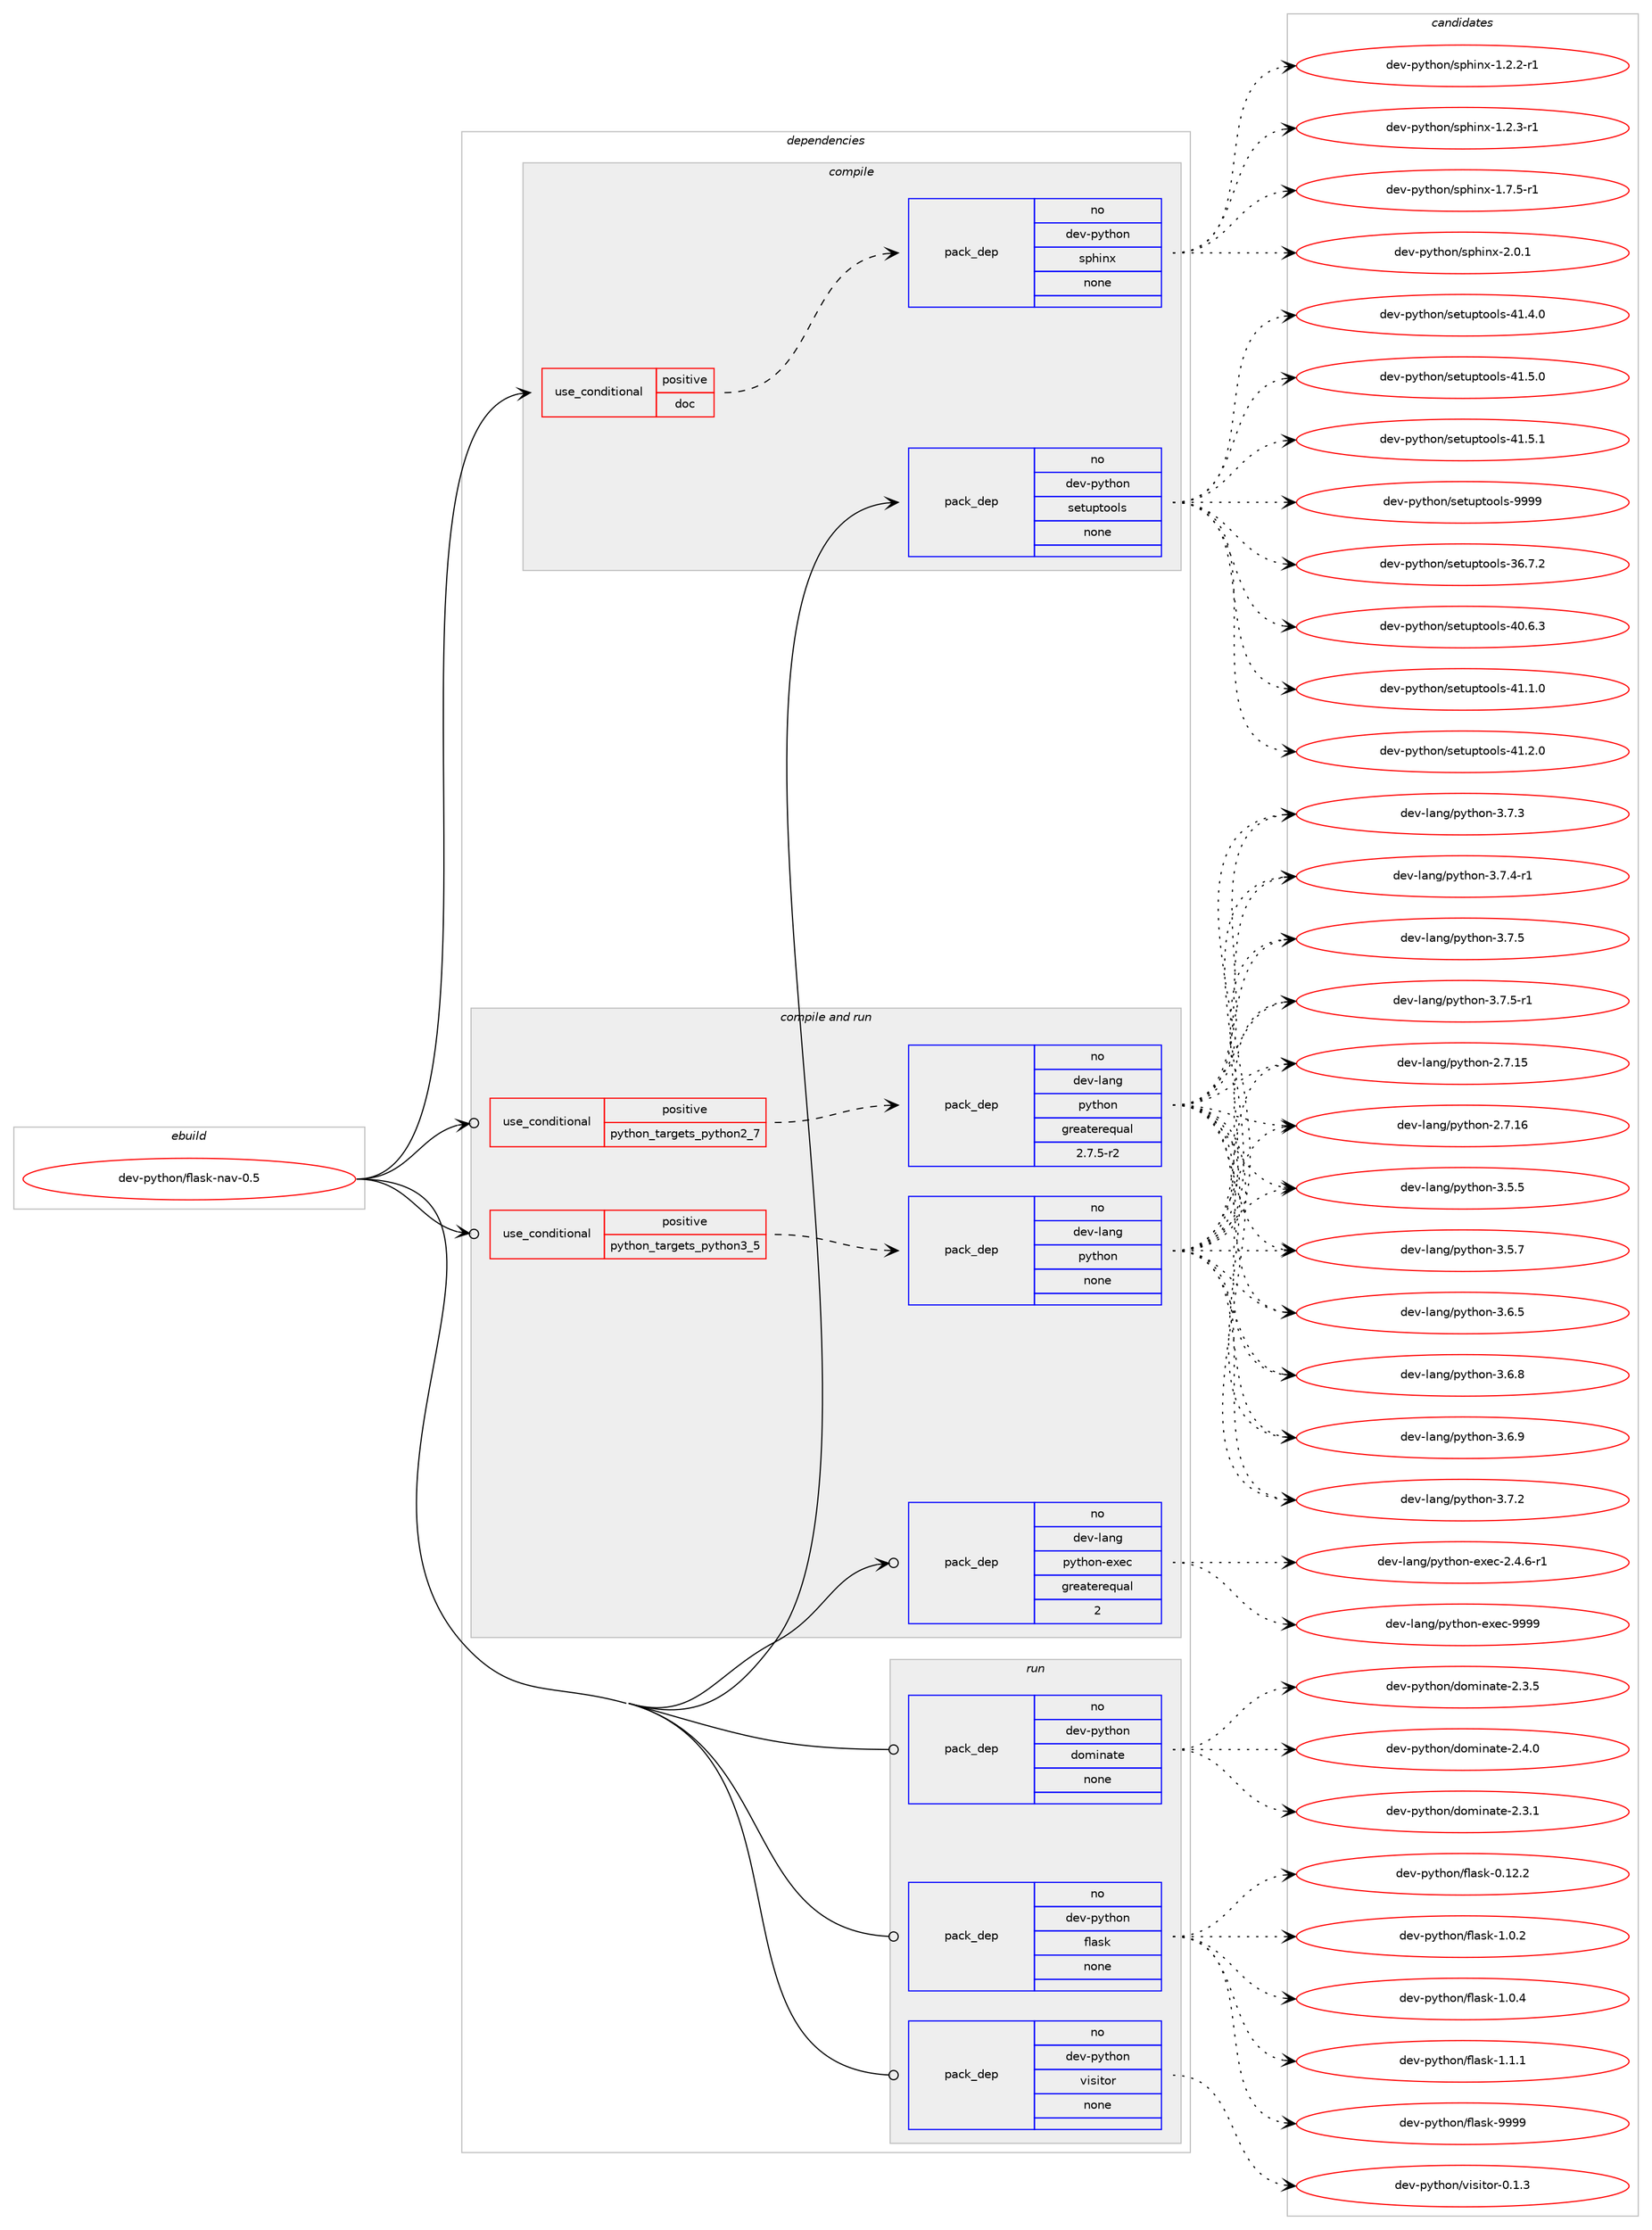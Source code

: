 digraph prolog {

# *************
# Graph options
# *************

newrank=true;
concentrate=true;
compound=true;
graph [rankdir=LR,fontname=Helvetica,fontsize=10,ranksep=1.5];#, ranksep=2.5, nodesep=0.2];
edge  [arrowhead=vee];
node  [fontname=Helvetica,fontsize=10];

# **********
# The ebuild
# **********

subgraph cluster_leftcol {
color=gray;
rank=same;
label=<<i>ebuild</i>>;
id [label="dev-python/flask-nav-0.5", color=red, width=4, href="../dev-python/flask-nav-0.5.svg"];
}

# ****************
# The dependencies
# ****************

subgraph cluster_midcol {
color=gray;
label=<<i>dependencies</i>>;
subgraph cluster_compile {
fillcolor="#eeeeee";
style=filled;
label=<<i>compile</i>>;
subgraph cond139538 {
dependency605154 [label=<<TABLE BORDER="0" CELLBORDER="1" CELLSPACING="0" CELLPADDING="4"><TR><TD ROWSPAN="3" CELLPADDING="10">use_conditional</TD></TR><TR><TD>positive</TD></TR><TR><TD>doc</TD></TR></TABLE>>, shape=none, color=red];
subgraph pack453819 {
dependency605155 [label=<<TABLE BORDER="0" CELLBORDER="1" CELLSPACING="0" CELLPADDING="4" WIDTH="220"><TR><TD ROWSPAN="6" CELLPADDING="30">pack_dep</TD></TR><TR><TD WIDTH="110">no</TD></TR><TR><TD>dev-python</TD></TR><TR><TD>sphinx</TD></TR><TR><TD>none</TD></TR><TR><TD></TD></TR></TABLE>>, shape=none, color=blue];
}
dependency605154:e -> dependency605155:w [weight=20,style="dashed",arrowhead="vee"];
}
id:e -> dependency605154:w [weight=20,style="solid",arrowhead="vee"];
subgraph pack453820 {
dependency605156 [label=<<TABLE BORDER="0" CELLBORDER="1" CELLSPACING="0" CELLPADDING="4" WIDTH="220"><TR><TD ROWSPAN="6" CELLPADDING="30">pack_dep</TD></TR><TR><TD WIDTH="110">no</TD></TR><TR><TD>dev-python</TD></TR><TR><TD>setuptools</TD></TR><TR><TD>none</TD></TR><TR><TD></TD></TR></TABLE>>, shape=none, color=blue];
}
id:e -> dependency605156:w [weight=20,style="solid",arrowhead="vee"];
}
subgraph cluster_compileandrun {
fillcolor="#eeeeee";
style=filled;
label=<<i>compile and run</i>>;
subgraph cond139539 {
dependency605157 [label=<<TABLE BORDER="0" CELLBORDER="1" CELLSPACING="0" CELLPADDING="4"><TR><TD ROWSPAN="3" CELLPADDING="10">use_conditional</TD></TR><TR><TD>positive</TD></TR><TR><TD>python_targets_python2_7</TD></TR></TABLE>>, shape=none, color=red];
subgraph pack453821 {
dependency605158 [label=<<TABLE BORDER="0" CELLBORDER="1" CELLSPACING="0" CELLPADDING="4" WIDTH="220"><TR><TD ROWSPAN="6" CELLPADDING="30">pack_dep</TD></TR><TR><TD WIDTH="110">no</TD></TR><TR><TD>dev-lang</TD></TR><TR><TD>python</TD></TR><TR><TD>greaterequal</TD></TR><TR><TD>2.7.5-r2</TD></TR></TABLE>>, shape=none, color=blue];
}
dependency605157:e -> dependency605158:w [weight=20,style="dashed",arrowhead="vee"];
}
id:e -> dependency605157:w [weight=20,style="solid",arrowhead="odotvee"];
subgraph cond139540 {
dependency605159 [label=<<TABLE BORDER="0" CELLBORDER="1" CELLSPACING="0" CELLPADDING="4"><TR><TD ROWSPAN="3" CELLPADDING="10">use_conditional</TD></TR><TR><TD>positive</TD></TR><TR><TD>python_targets_python3_5</TD></TR></TABLE>>, shape=none, color=red];
subgraph pack453822 {
dependency605160 [label=<<TABLE BORDER="0" CELLBORDER="1" CELLSPACING="0" CELLPADDING="4" WIDTH="220"><TR><TD ROWSPAN="6" CELLPADDING="30">pack_dep</TD></TR><TR><TD WIDTH="110">no</TD></TR><TR><TD>dev-lang</TD></TR><TR><TD>python</TD></TR><TR><TD>none</TD></TR><TR><TD></TD></TR></TABLE>>, shape=none, color=blue];
}
dependency605159:e -> dependency605160:w [weight=20,style="dashed",arrowhead="vee"];
}
id:e -> dependency605159:w [weight=20,style="solid",arrowhead="odotvee"];
subgraph pack453823 {
dependency605161 [label=<<TABLE BORDER="0" CELLBORDER="1" CELLSPACING="0" CELLPADDING="4" WIDTH="220"><TR><TD ROWSPAN="6" CELLPADDING="30">pack_dep</TD></TR><TR><TD WIDTH="110">no</TD></TR><TR><TD>dev-lang</TD></TR><TR><TD>python-exec</TD></TR><TR><TD>greaterequal</TD></TR><TR><TD>2</TD></TR></TABLE>>, shape=none, color=blue];
}
id:e -> dependency605161:w [weight=20,style="solid",arrowhead="odotvee"];
}
subgraph cluster_run {
fillcolor="#eeeeee";
style=filled;
label=<<i>run</i>>;
subgraph pack453824 {
dependency605162 [label=<<TABLE BORDER="0" CELLBORDER="1" CELLSPACING="0" CELLPADDING="4" WIDTH="220"><TR><TD ROWSPAN="6" CELLPADDING="30">pack_dep</TD></TR><TR><TD WIDTH="110">no</TD></TR><TR><TD>dev-python</TD></TR><TR><TD>dominate</TD></TR><TR><TD>none</TD></TR><TR><TD></TD></TR></TABLE>>, shape=none, color=blue];
}
id:e -> dependency605162:w [weight=20,style="solid",arrowhead="odot"];
subgraph pack453825 {
dependency605163 [label=<<TABLE BORDER="0" CELLBORDER="1" CELLSPACING="0" CELLPADDING="4" WIDTH="220"><TR><TD ROWSPAN="6" CELLPADDING="30">pack_dep</TD></TR><TR><TD WIDTH="110">no</TD></TR><TR><TD>dev-python</TD></TR><TR><TD>flask</TD></TR><TR><TD>none</TD></TR><TR><TD></TD></TR></TABLE>>, shape=none, color=blue];
}
id:e -> dependency605163:w [weight=20,style="solid",arrowhead="odot"];
subgraph pack453826 {
dependency605164 [label=<<TABLE BORDER="0" CELLBORDER="1" CELLSPACING="0" CELLPADDING="4" WIDTH="220"><TR><TD ROWSPAN="6" CELLPADDING="30">pack_dep</TD></TR><TR><TD WIDTH="110">no</TD></TR><TR><TD>dev-python</TD></TR><TR><TD>visitor</TD></TR><TR><TD>none</TD></TR><TR><TD></TD></TR></TABLE>>, shape=none, color=blue];
}
id:e -> dependency605164:w [weight=20,style="solid",arrowhead="odot"];
}
}

# **************
# The candidates
# **************

subgraph cluster_choices {
rank=same;
color=gray;
label=<<i>candidates</i>>;

subgraph choice453819 {
color=black;
nodesep=1;
choice10010111845112121116104111110471151121041051101204549465046504511449 [label="dev-python/sphinx-1.2.2-r1", color=red, width=4,href="../dev-python/sphinx-1.2.2-r1.svg"];
choice10010111845112121116104111110471151121041051101204549465046514511449 [label="dev-python/sphinx-1.2.3-r1", color=red, width=4,href="../dev-python/sphinx-1.2.3-r1.svg"];
choice10010111845112121116104111110471151121041051101204549465546534511449 [label="dev-python/sphinx-1.7.5-r1", color=red, width=4,href="../dev-python/sphinx-1.7.5-r1.svg"];
choice1001011184511212111610411111047115112104105110120455046484649 [label="dev-python/sphinx-2.0.1", color=red, width=4,href="../dev-python/sphinx-2.0.1.svg"];
dependency605155:e -> choice10010111845112121116104111110471151121041051101204549465046504511449:w [style=dotted,weight="100"];
dependency605155:e -> choice10010111845112121116104111110471151121041051101204549465046514511449:w [style=dotted,weight="100"];
dependency605155:e -> choice10010111845112121116104111110471151121041051101204549465546534511449:w [style=dotted,weight="100"];
dependency605155:e -> choice1001011184511212111610411111047115112104105110120455046484649:w [style=dotted,weight="100"];
}
subgraph choice453820 {
color=black;
nodesep=1;
choice100101118451121211161041111104711510111611711211611111110811545515446554650 [label="dev-python/setuptools-36.7.2", color=red, width=4,href="../dev-python/setuptools-36.7.2.svg"];
choice100101118451121211161041111104711510111611711211611111110811545524846544651 [label="dev-python/setuptools-40.6.3", color=red, width=4,href="../dev-python/setuptools-40.6.3.svg"];
choice100101118451121211161041111104711510111611711211611111110811545524946494648 [label="dev-python/setuptools-41.1.0", color=red, width=4,href="../dev-python/setuptools-41.1.0.svg"];
choice100101118451121211161041111104711510111611711211611111110811545524946504648 [label="dev-python/setuptools-41.2.0", color=red, width=4,href="../dev-python/setuptools-41.2.0.svg"];
choice100101118451121211161041111104711510111611711211611111110811545524946524648 [label="dev-python/setuptools-41.4.0", color=red, width=4,href="../dev-python/setuptools-41.4.0.svg"];
choice100101118451121211161041111104711510111611711211611111110811545524946534648 [label="dev-python/setuptools-41.5.0", color=red, width=4,href="../dev-python/setuptools-41.5.0.svg"];
choice100101118451121211161041111104711510111611711211611111110811545524946534649 [label="dev-python/setuptools-41.5.1", color=red, width=4,href="../dev-python/setuptools-41.5.1.svg"];
choice10010111845112121116104111110471151011161171121161111111081154557575757 [label="dev-python/setuptools-9999", color=red, width=4,href="../dev-python/setuptools-9999.svg"];
dependency605156:e -> choice100101118451121211161041111104711510111611711211611111110811545515446554650:w [style=dotted,weight="100"];
dependency605156:e -> choice100101118451121211161041111104711510111611711211611111110811545524846544651:w [style=dotted,weight="100"];
dependency605156:e -> choice100101118451121211161041111104711510111611711211611111110811545524946494648:w [style=dotted,weight="100"];
dependency605156:e -> choice100101118451121211161041111104711510111611711211611111110811545524946504648:w [style=dotted,weight="100"];
dependency605156:e -> choice100101118451121211161041111104711510111611711211611111110811545524946524648:w [style=dotted,weight="100"];
dependency605156:e -> choice100101118451121211161041111104711510111611711211611111110811545524946534648:w [style=dotted,weight="100"];
dependency605156:e -> choice100101118451121211161041111104711510111611711211611111110811545524946534649:w [style=dotted,weight="100"];
dependency605156:e -> choice10010111845112121116104111110471151011161171121161111111081154557575757:w [style=dotted,weight="100"];
}
subgraph choice453821 {
color=black;
nodesep=1;
choice10010111845108971101034711212111610411111045504655464953 [label="dev-lang/python-2.7.15", color=red, width=4,href="../dev-lang/python-2.7.15.svg"];
choice10010111845108971101034711212111610411111045504655464954 [label="dev-lang/python-2.7.16", color=red, width=4,href="../dev-lang/python-2.7.16.svg"];
choice100101118451089711010347112121116104111110455146534653 [label="dev-lang/python-3.5.5", color=red, width=4,href="../dev-lang/python-3.5.5.svg"];
choice100101118451089711010347112121116104111110455146534655 [label="dev-lang/python-3.5.7", color=red, width=4,href="../dev-lang/python-3.5.7.svg"];
choice100101118451089711010347112121116104111110455146544653 [label="dev-lang/python-3.6.5", color=red, width=4,href="../dev-lang/python-3.6.5.svg"];
choice100101118451089711010347112121116104111110455146544656 [label="dev-lang/python-3.6.8", color=red, width=4,href="../dev-lang/python-3.6.8.svg"];
choice100101118451089711010347112121116104111110455146544657 [label="dev-lang/python-3.6.9", color=red, width=4,href="../dev-lang/python-3.6.9.svg"];
choice100101118451089711010347112121116104111110455146554650 [label="dev-lang/python-3.7.2", color=red, width=4,href="../dev-lang/python-3.7.2.svg"];
choice100101118451089711010347112121116104111110455146554651 [label="dev-lang/python-3.7.3", color=red, width=4,href="../dev-lang/python-3.7.3.svg"];
choice1001011184510897110103471121211161041111104551465546524511449 [label="dev-lang/python-3.7.4-r1", color=red, width=4,href="../dev-lang/python-3.7.4-r1.svg"];
choice100101118451089711010347112121116104111110455146554653 [label="dev-lang/python-3.7.5", color=red, width=4,href="../dev-lang/python-3.7.5.svg"];
choice1001011184510897110103471121211161041111104551465546534511449 [label="dev-lang/python-3.7.5-r1", color=red, width=4,href="../dev-lang/python-3.7.5-r1.svg"];
dependency605158:e -> choice10010111845108971101034711212111610411111045504655464953:w [style=dotted,weight="100"];
dependency605158:e -> choice10010111845108971101034711212111610411111045504655464954:w [style=dotted,weight="100"];
dependency605158:e -> choice100101118451089711010347112121116104111110455146534653:w [style=dotted,weight="100"];
dependency605158:e -> choice100101118451089711010347112121116104111110455146534655:w [style=dotted,weight="100"];
dependency605158:e -> choice100101118451089711010347112121116104111110455146544653:w [style=dotted,weight="100"];
dependency605158:e -> choice100101118451089711010347112121116104111110455146544656:w [style=dotted,weight="100"];
dependency605158:e -> choice100101118451089711010347112121116104111110455146544657:w [style=dotted,weight="100"];
dependency605158:e -> choice100101118451089711010347112121116104111110455146554650:w [style=dotted,weight="100"];
dependency605158:e -> choice100101118451089711010347112121116104111110455146554651:w [style=dotted,weight="100"];
dependency605158:e -> choice1001011184510897110103471121211161041111104551465546524511449:w [style=dotted,weight="100"];
dependency605158:e -> choice100101118451089711010347112121116104111110455146554653:w [style=dotted,weight="100"];
dependency605158:e -> choice1001011184510897110103471121211161041111104551465546534511449:w [style=dotted,weight="100"];
}
subgraph choice453822 {
color=black;
nodesep=1;
choice10010111845108971101034711212111610411111045504655464953 [label="dev-lang/python-2.7.15", color=red, width=4,href="../dev-lang/python-2.7.15.svg"];
choice10010111845108971101034711212111610411111045504655464954 [label="dev-lang/python-2.7.16", color=red, width=4,href="../dev-lang/python-2.7.16.svg"];
choice100101118451089711010347112121116104111110455146534653 [label="dev-lang/python-3.5.5", color=red, width=4,href="../dev-lang/python-3.5.5.svg"];
choice100101118451089711010347112121116104111110455146534655 [label="dev-lang/python-3.5.7", color=red, width=4,href="../dev-lang/python-3.5.7.svg"];
choice100101118451089711010347112121116104111110455146544653 [label="dev-lang/python-3.6.5", color=red, width=4,href="../dev-lang/python-3.6.5.svg"];
choice100101118451089711010347112121116104111110455146544656 [label="dev-lang/python-3.6.8", color=red, width=4,href="../dev-lang/python-3.6.8.svg"];
choice100101118451089711010347112121116104111110455146544657 [label="dev-lang/python-3.6.9", color=red, width=4,href="../dev-lang/python-3.6.9.svg"];
choice100101118451089711010347112121116104111110455146554650 [label="dev-lang/python-3.7.2", color=red, width=4,href="../dev-lang/python-3.7.2.svg"];
choice100101118451089711010347112121116104111110455146554651 [label="dev-lang/python-3.7.3", color=red, width=4,href="../dev-lang/python-3.7.3.svg"];
choice1001011184510897110103471121211161041111104551465546524511449 [label="dev-lang/python-3.7.4-r1", color=red, width=4,href="../dev-lang/python-3.7.4-r1.svg"];
choice100101118451089711010347112121116104111110455146554653 [label="dev-lang/python-3.7.5", color=red, width=4,href="../dev-lang/python-3.7.5.svg"];
choice1001011184510897110103471121211161041111104551465546534511449 [label="dev-lang/python-3.7.5-r1", color=red, width=4,href="../dev-lang/python-3.7.5-r1.svg"];
dependency605160:e -> choice10010111845108971101034711212111610411111045504655464953:w [style=dotted,weight="100"];
dependency605160:e -> choice10010111845108971101034711212111610411111045504655464954:w [style=dotted,weight="100"];
dependency605160:e -> choice100101118451089711010347112121116104111110455146534653:w [style=dotted,weight="100"];
dependency605160:e -> choice100101118451089711010347112121116104111110455146534655:w [style=dotted,weight="100"];
dependency605160:e -> choice100101118451089711010347112121116104111110455146544653:w [style=dotted,weight="100"];
dependency605160:e -> choice100101118451089711010347112121116104111110455146544656:w [style=dotted,weight="100"];
dependency605160:e -> choice100101118451089711010347112121116104111110455146544657:w [style=dotted,weight="100"];
dependency605160:e -> choice100101118451089711010347112121116104111110455146554650:w [style=dotted,weight="100"];
dependency605160:e -> choice100101118451089711010347112121116104111110455146554651:w [style=dotted,weight="100"];
dependency605160:e -> choice1001011184510897110103471121211161041111104551465546524511449:w [style=dotted,weight="100"];
dependency605160:e -> choice100101118451089711010347112121116104111110455146554653:w [style=dotted,weight="100"];
dependency605160:e -> choice1001011184510897110103471121211161041111104551465546534511449:w [style=dotted,weight="100"];
}
subgraph choice453823 {
color=black;
nodesep=1;
choice10010111845108971101034711212111610411111045101120101994550465246544511449 [label="dev-lang/python-exec-2.4.6-r1", color=red, width=4,href="../dev-lang/python-exec-2.4.6-r1.svg"];
choice10010111845108971101034711212111610411111045101120101994557575757 [label="dev-lang/python-exec-9999", color=red, width=4,href="../dev-lang/python-exec-9999.svg"];
dependency605161:e -> choice10010111845108971101034711212111610411111045101120101994550465246544511449:w [style=dotted,weight="100"];
dependency605161:e -> choice10010111845108971101034711212111610411111045101120101994557575757:w [style=dotted,weight="100"];
}
subgraph choice453824 {
color=black;
nodesep=1;
choice100101118451121211161041111104710011110910511097116101455046514649 [label="dev-python/dominate-2.3.1", color=red, width=4,href="../dev-python/dominate-2.3.1.svg"];
choice100101118451121211161041111104710011110910511097116101455046514653 [label="dev-python/dominate-2.3.5", color=red, width=4,href="../dev-python/dominate-2.3.5.svg"];
choice100101118451121211161041111104710011110910511097116101455046524648 [label="dev-python/dominate-2.4.0", color=red, width=4,href="../dev-python/dominate-2.4.0.svg"];
dependency605162:e -> choice100101118451121211161041111104710011110910511097116101455046514649:w [style=dotted,weight="100"];
dependency605162:e -> choice100101118451121211161041111104710011110910511097116101455046514653:w [style=dotted,weight="100"];
dependency605162:e -> choice100101118451121211161041111104710011110910511097116101455046524648:w [style=dotted,weight="100"];
}
subgraph choice453825 {
color=black;
nodesep=1;
choice10010111845112121116104111110471021089711510745484649504650 [label="dev-python/flask-0.12.2", color=red, width=4,href="../dev-python/flask-0.12.2.svg"];
choice100101118451121211161041111104710210897115107454946484650 [label="dev-python/flask-1.0.2", color=red, width=4,href="../dev-python/flask-1.0.2.svg"];
choice100101118451121211161041111104710210897115107454946484652 [label="dev-python/flask-1.0.4", color=red, width=4,href="../dev-python/flask-1.0.4.svg"];
choice100101118451121211161041111104710210897115107454946494649 [label="dev-python/flask-1.1.1", color=red, width=4,href="../dev-python/flask-1.1.1.svg"];
choice1001011184511212111610411111047102108971151074557575757 [label="dev-python/flask-9999", color=red, width=4,href="../dev-python/flask-9999.svg"];
dependency605163:e -> choice10010111845112121116104111110471021089711510745484649504650:w [style=dotted,weight="100"];
dependency605163:e -> choice100101118451121211161041111104710210897115107454946484650:w [style=dotted,weight="100"];
dependency605163:e -> choice100101118451121211161041111104710210897115107454946484652:w [style=dotted,weight="100"];
dependency605163:e -> choice100101118451121211161041111104710210897115107454946494649:w [style=dotted,weight="100"];
dependency605163:e -> choice1001011184511212111610411111047102108971151074557575757:w [style=dotted,weight="100"];
}
subgraph choice453826 {
color=black;
nodesep=1;
choice1001011184511212111610411111047118105115105116111114454846494651 [label="dev-python/visitor-0.1.3", color=red, width=4,href="../dev-python/visitor-0.1.3.svg"];
dependency605164:e -> choice1001011184511212111610411111047118105115105116111114454846494651:w [style=dotted,weight="100"];
}
}

}
